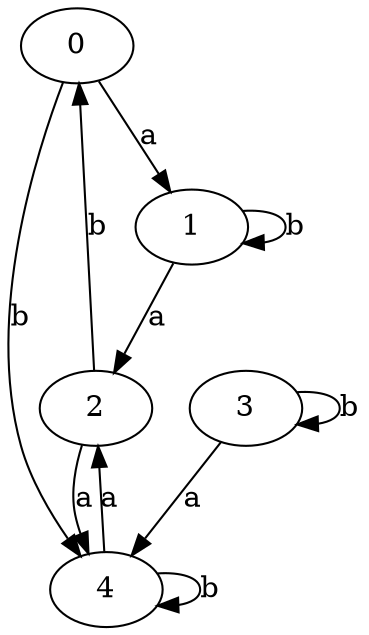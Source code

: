 digraph {
 ranksep=0.5;
 d2tdocpreamble = "\usetikzlibrary{automata}";
 d2tfigpreamble = "\tikzstyle{every state}= [ draw=blue!50,very thick,fill=blue!20]  \tikzstyle{auto}= [fill=white]";
 node [style="state"];
 edge [lblstyle="auto",topath="bend right", len=4  ]
  "0" [label="0",style = "state, accepting"];
  "1" [label="1",];
  "2" [label="2",];
  "3" [label="3",style = "state, initial"];
  "4" [label="4",];
  "0" -> "1" [label="a"];
  "0" -> "4" [label="b"];
  "1" -> "1" [label="b",topath="loop above"];
  "1" -> "2" [label="a"];
  "2" -> "0" [label="b"];
  "2" -> "4" [label="a"];
  "3" -> "3" [label="b",topath="loop above"];
  "3" -> "4" [label="a"];
  "4" -> "2" [label="a"];
  "4" -> "4" [label="b",topath="loop above"];
}